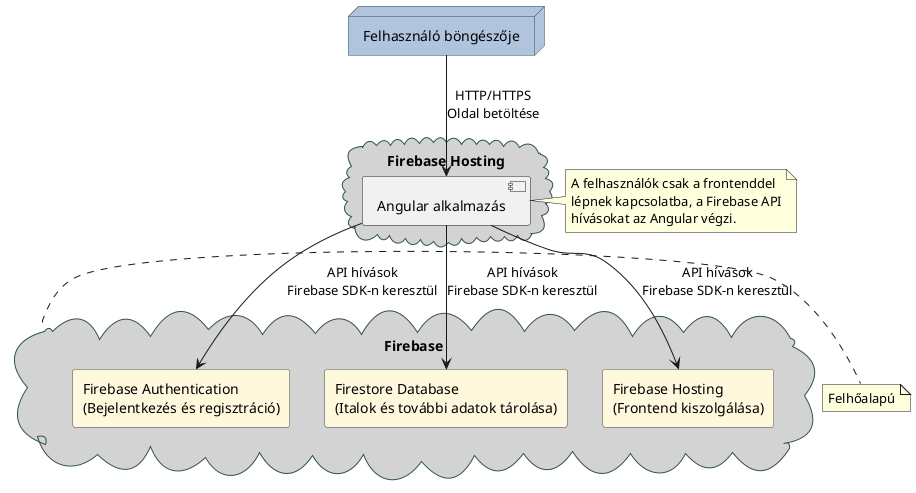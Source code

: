 @startuml
skinparam componentStyle uml2
skinparam rectangle {
  BackgroundColor Cornsilk
  BorderColor DarkSlateGray
  FontName Arial
}

skinparam node {
  BackgroundColor LightSteelBlue
  BorderColor DarkSlateGray
  FontName Arial
}

skinparam cloud {
  BackgroundColor LightGrey
  BorderColor DarkSlateGray
  FontName Arial
}

' Kliens oldal
node "Felhasználó böngészője" as Browser

' Frontend oldal
cloud "Firebase Hosting" {
  [Angular alkalmazás] as Frontend
}

' Backend szolgáltatások (Firebase)
cloud "Firebase" {
  rectangle "Firebase Authentication\n(Bejelentkezés és regisztráció)" as Auth
  rectangle "Firestore Database\n(Italok és további adatok tárolása)" as Firestore
  rectangle "Firebase Hosting\n(Frontend kiszolgálása)" as Hosting
}

' Kommunikáció
Browser --> Frontend : "HTTP/HTTPS\nOldal betöltése"
Frontend --> Auth : "API hívások\nFirebase SDK-n keresztül"
Frontend --> Firestore : "API hívások\nFirebase SDK-n keresztül"
Frontend --> Hosting : "API hívások\nFirebase SDK-n keresztül"

' Kiegészítések
note right of Firebase : Felhőalapú
note right of Frontend : A felhasználók csak a frontenddel\nlépnek kapcsolatba, a Firebase API\nhívásokat az Angular végzi.

@enduml